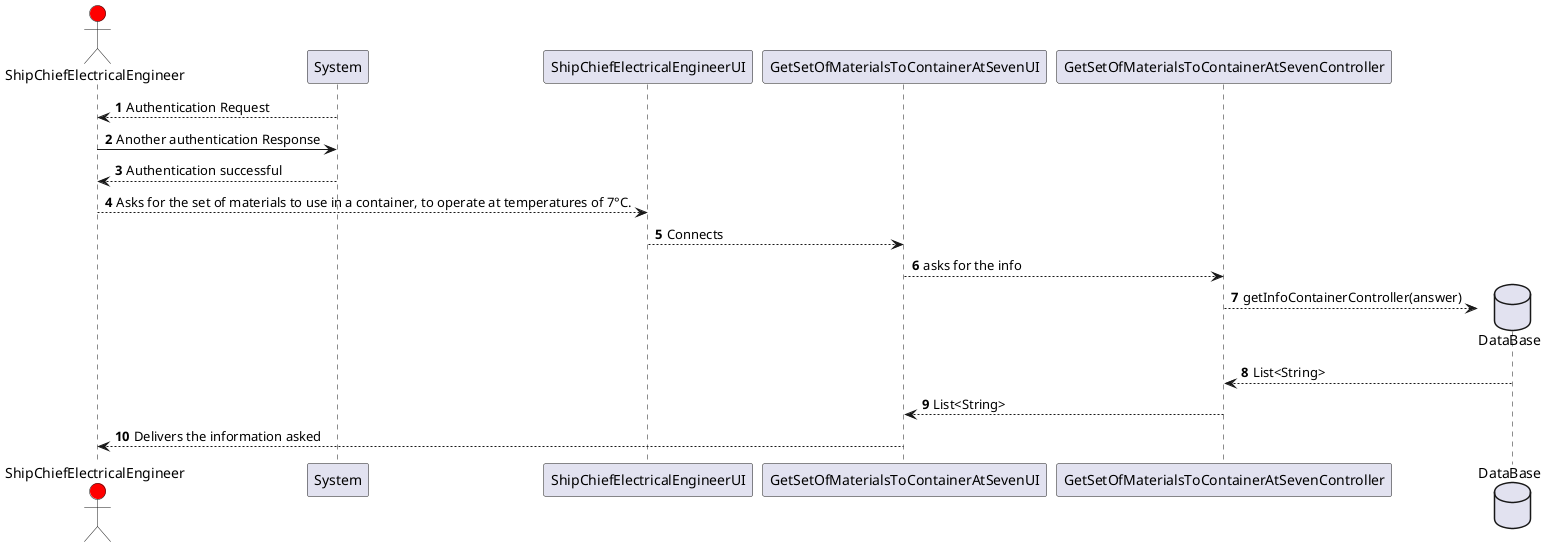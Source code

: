 @startuml

autonumber

actor ShipChiefElectricalEngineer #red

System --> ShipChiefElectricalEngineer: Authentication Request
ShipChiefElectricalEngineer -> System : Another authentication Response
System --> ShipChiefElectricalEngineer : Authentication successful
ShipChiefElectricalEngineer --> ShipChiefElectricalEngineerUI : Asks for the set of materials to use in a container, to operate at temperatures of 7°C.
ShipChiefElectricalEngineerUI --> GetSetOfMaterialsToContainerAtSevenUI : Connects
GetSetOfMaterialsToContainerAtSevenUI --> GetSetOfMaterialsToContainerAtSevenController : asks for the info
database       "DataBase"              as db
GetSetOfMaterialsToContainerAtSevenController --> db** : getInfoContainerController(answer)
db --> GetSetOfMaterialsToContainerAtSevenController : List<String>
GetSetOfMaterialsToContainerAtSevenController --> GetSetOfMaterialsToContainerAtSevenUI : List<String>
GetSetOfMaterialsToContainerAtSevenUI --> ShipChiefElectricalEngineer : Delivers the information asked

@enduml